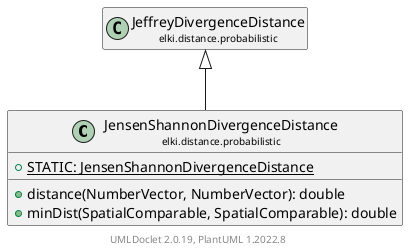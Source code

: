 @startuml
    remove .*\.(Instance|Par|Parameterizer|Factory)$
    set namespaceSeparator none
    hide empty fields
    hide empty methods

    class "<size:14>JensenShannonDivergenceDistance\n<size:10>elki.distance.probabilistic" as elki.distance.probabilistic.JensenShannonDivergenceDistance [[JensenShannonDivergenceDistance.html]] {
        {static} +STATIC: JensenShannonDivergenceDistance
        +distance(NumberVector, NumberVector): double
        +minDist(SpatialComparable, SpatialComparable): double
    }

    class "<size:14>JeffreyDivergenceDistance\n<size:10>elki.distance.probabilistic" as elki.distance.probabilistic.JeffreyDivergenceDistance [[JeffreyDivergenceDistance.html]]
    class "<size:14>JensenShannonDivergenceDistance.Par\n<size:10>elki.distance.probabilistic" as elki.distance.probabilistic.JensenShannonDivergenceDistance.Par [[JensenShannonDivergenceDistance.Par.html]]

    elki.distance.probabilistic.JeffreyDivergenceDistance <|-- elki.distance.probabilistic.JensenShannonDivergenceDistance
    elki.distance.probabilistic.JensenShannonDivergenceDistance +-- elki.distance.probabilistic.JensenShannonDivergenceDistance.Par

    center footer UMLDoclet 2.0.19, PlantUML 1.2022.8
@enduml

